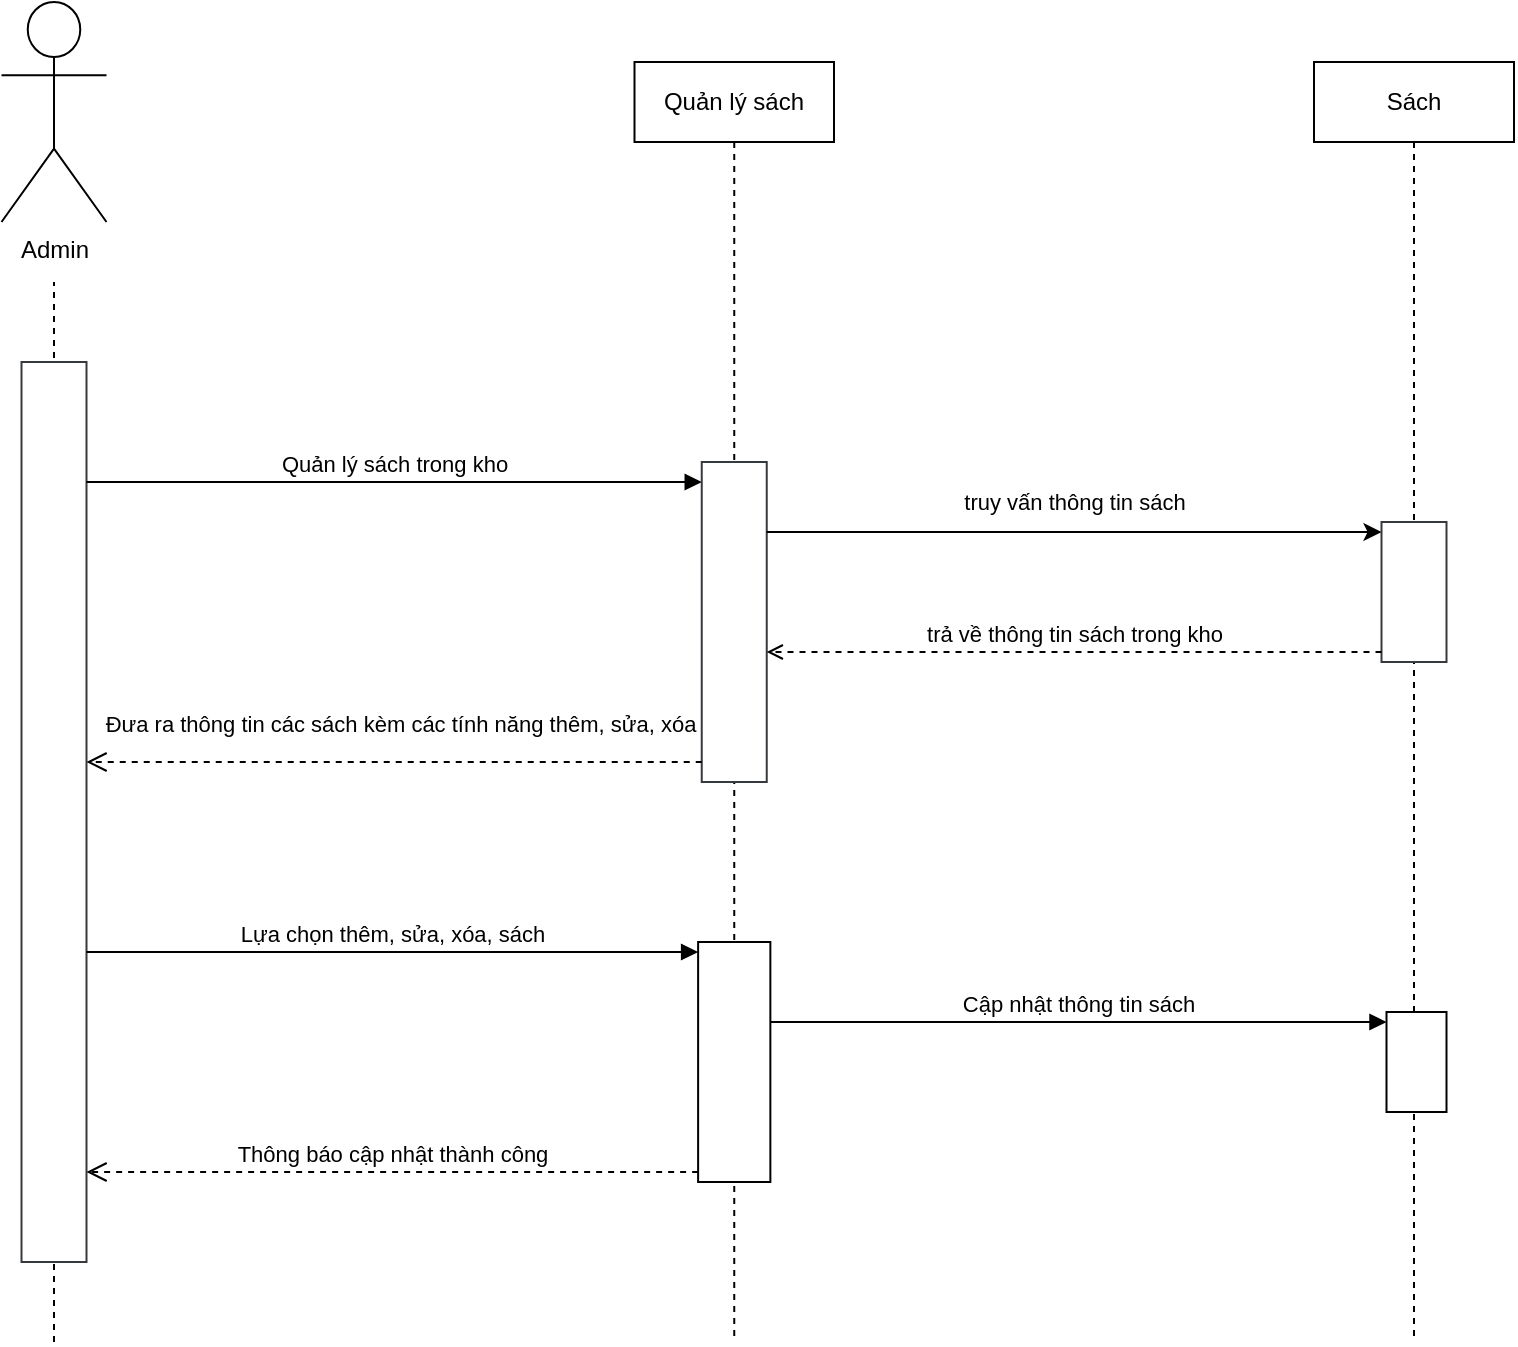 <mxfile version="27.1.1">
  <diagram id="vrcsqLz8IbyuZ6Ae73qI" name="Page-1">
    <mxGraphModel dx="788" dy="775" grid="1" gridSize="10" guides="1" tooltips="1" connect="1" arrows="1" fold="1" page="1" pageScale="1" pageWidth="827" pageHeight="1169" math="0" shadow="0">
      <root>
        <mxCell id="0" />
        <mxCell id="1" parent="0" />
        <mxCell id="J1s5yFuD1bMKwYhoHMef-1" value="" style="endArrow=none;dashed=1;html=1;rounded=0;" edge="1" parent="1">
          <mxGeometry width="50" height="50" relative="1" as="geometry">
            <mxPoint x="220" y="720" as="sourcePoint" />
            <mxPoint x="220" y="190" as="targetPoint" />
          </mxGeometry>
        </mxCell>
        <mxCell id="J1s5yFuD1bMKwYhoHMef-2" value="Quản lý sách" style="shape=umlLifeline;perimeter=lifelinePerimeter;whiteSpace=wrap;html=1;container=1;dropTarget=0;collapsible=0;recursiveResize=0;outlineConnect=0;portConstraint=eastwest;newEdgeStyle={&quot;curved&quot;:0,&quot;rounded&quot;:0};" vertex="1" parent="1">
          <mxGeometry x="510.25" y="80" width="99.75" height="640" as="geometry" />
        </mxCell>
        <mxCell id="J1s5yFuD1bMKwYhoHMef-4" value="" style="html=1;points=[[0,0,0,0,5],[0,1,0,0,-5],[1,0,0,0,5],[1,1,0,0,-5]];perimeter=orthogonalPerimeter;outlineConnect=0;targetShapes=umlLifeline;portConstraint=eastwest;newEdgeStyle={&quot;curved&quot;:0,&quot;rounded&quot;:0};fillColor=#ffffff&#xa;;strokeColor=#36393d;" vertex="1" parent="J1s5yFuD1bMKwYhoHMef-2">
          <mxGeometry x="33.62" y="200" width="32.5" height="160" as="geometry" />
        </mxCell>
        <mxCell id="J1s5yFuD1bMKwYhoHMef-26" value="" style="html=1;points=[[0,0,0,0,5],[0,1,0,0,-5],[1,0,0,0,5],[1,1,0,0,-5]];perimeter=orthogonalPerimeter;outlineConnect=0;targetShapes=umlLifeline;portConstraint=eastwest;newEdgeStyle={&quot;curved&quot;:0,&quot;rounded&quot;:0};" vertex="1" parent="J1s5yFuD1bMKwYhoHMef-2">
          <mxGeometry x="31.81" y="440" width="36.12" height="120" as="geometry" />
        </mxCell>
        <mxCell id="J1s5yFuD1bMKwYhoHMef-3" value="" style="html=1;points=[[0,0,0,0,5],[0,1,0,0,-5],[1,0,0,0,5],[1,1,0,0,-5]];perimeter=orthogonalPerimeter;outlineConnect=0;targetShapes=umlLifeline;portConstraint=eastwest;newEdgeStyle={&quot;curved&quot;:0,&quot;rounded&quot;:0};fillColor=#ffffff;strokeColor=#36393d;" vertex="1" parent="1">
          <mxGeometry x="203.75" y="230" width="32.5" height="450" as="geometry" />
        </mxCell>
        <mxCell id="J1s5yFuD1bMKwYhoHMef-5" value="Đưa ra thông tin các sách kèm các tính năng thêm, sửa, xóa" style="html=1;verticalAlign=bottom;endArrow=open;dashed=1;endSize=8;rounded=0;" edge="1" parent="1">
          <mxGeometry x="-0.023" y="-10" relative="1" as="geometry">
            <mxPoint x="543.87" y="430" as="sourcePoint" />
            <mxPoint x="236.25" y="430" as="targetPoint" />
            <mxPoint as="offset" />
          </mxGeometry>
        </mxCell>
        <mxCell id="J1s5yFuD1bMKwYhoHMef-6" value="Quản lý sách trong kho" style="html=1;verticalAlign=bottom;endArrow=block;curved=0;rounded=0;" edge="1" parent="1">
          <mxGeometry width="80" relative="1" as="geometry">
            <mxPoint x="236.25" y="290" as="sourcePoint" />
            <mxPoint x="543.87" y="290" as="targetPoint" />
            <Array as="points" />
          </mxGeometry>
        </mxCell>
        <mxCell id="J1s5yFuD1bMKwYhoHMef-7" value="Sách" style="shape=umlLifeline;perimeter=lifelinePerimeter;whiteSpace=wrap;html=1;container=1;dropTarget=0;collapsible=0;recursiveResize=0;outlineConnect=0;portConstraint=eastwest;newEdgeStyle={&quot;curved&quot;:0,&quot;rounded&quot;:0};size=40;" vertex="1" parent="1">
          <mxGeometry x="850" y="80" width="100" height="640" as="geometry" />
        </mxCell>
        <mxCell id="J1s5yFuD1bMKwYhoHMef-8" value="" style="html=1;points=[[0,0,0,0,5],[0,1,0,0,-5],[1,0,0,0,5],[1,1,0,0,-5]];perimeter=orthogonalPerimeter;outlineConnect=0;targetShapes=umlLifeline;portConstraint=eastwest;newEdgeStyle={&quot;curved&quot;:0,&quot;rounded&quot;:0};fillColor=#ffffff;strokeColor=#36393d;" vertex="1" parent="J1s5yFuD1bMKwYhoHMef-7">
          <mxGeometry x="33.75" y="230" width="32.5" height="70" as="geometry" />
        </mxCell>
        <mxCell id="J1s5yFuD1bMKwYhoHMef-23" value="" style="html=1;points=[[0,0,0,0,5],[0,1,0,0,-5],[1,0,0,0,5],[1,1,0,0,-5]];perimeter=orthogonalPerimeter;outlineConnect=0;targetShapes=umlLifeline;portConstraint=eastwest;newEdgeStyle={&quot;curved&quot;:0,&quot;rounded&quot;:0};" vertex="1" parent="J1s5yFuD1bMKwYhoHMef-7">
          <mxGeometry x="36.25" y="475" width="30" height="50" as="geometry" />
        </mxCell>
        <mxCell id="J1s5yFuD1bMKwYhoHMef-13" value="Admin" style="shape=umlActor;verticalLabelPosition=bottom;verticalAlign=top;html=1;outlineConnect=0;" vertex="1" parent="1">
          <mxGeometry x="193.75" y="50" width="52.5" height="110" as="geometry" />
        </mxCell>
        <mxCell id="J1s5yFuD1bMKwYhoHMef-15" value="truy vấn thông tin sách" style="edgeStyle=orthogonalEdgeStyle;rounded=0;orthogonalLoop=1;jettySize=auto;html=1;curved=0;entryX=0;entryY=0;entryDx=0;entryDy=5;entryPerimeter=0;" edge="1" parent="1" source="J1s5yFuD1bMKwYhoHMef-4" target="J1s5yFuD1bMKwYhoHMef-8">
          <mxGeometry x="-0.0" y="15" relative="1" as="geometry">
            <Array as="points">
              <mxPoint x="650" y="315" />
              <mxPoint x="650" y="315" />
            </Array>
            <mxPoint as="offset" />
          </mxGeometry>
        </mxCell>
        <mxCell id="J1s5yFuD1bMKwYhoHMef-17" value="trả về thông tin sách trong kho" style="html=1;verticalAlign=bottom;labelBackgroundColor=none;endArrow=open;endFill=0;dashed=1;rounded=0;exitX=0;exitY=1;exitDx=0;exitDy=-5;exitPerimeter=0;" edge="1" parent="1" source="J1s5yFuD1bMKwYhoHMef-8" target="J1s5yFuD1bMKwYhoHMef-4">
          <mxGeometry width="160" relative="1" as="geometry">
            <mxPoint x="780" y="480" as="sourcePoint" />
            <mxPoint x="620" y="330" as="targetPoint" />
          </mxGeometry>
        </mxCell>
        <mxCell id="J1s5yFuD1bMKwYhoHMef-27" value="Lựa chọn thêm, sửa, xóa, sách" style="html=1;verticalAlign=bottom;endArrow=block;curved=0;rounded=0;entryX=0;entryY=0;entryDx=0;entryDy=5;" edge="1" target="J1s5yFuD1bMKwYhoHMef-26" parent="1" source="J1s5yFuD1bMKwYhoHMef-3">
          <mxGeometry relative="1" as="geometry">
            <mxPoint x="471.12" y="545" as="sourcePoint" />
          </mxGeometry>
        </mxCell>
        <mxCell id="J1s5yFuD1bMKwYhoHMef-28" value="Thông báo cập nhật thành công" style="html=1;verticalAlign=bottom;endArrow=open;dashed=1;endSize=8;rounded=0;exitX=0;exitY=1;exitDx=0;exitDy=-5;" edge="1" source="J1s5yFuD1bMKwYhoHMef-26" parent="1" target="J1s5yFuD1bMKwYhoHMef-3">
          <mxGeometry relative="1" as="geometry">
            <mxPoint x="250" y="600" as="targetPoint" />
          </mxGeometry>
        </mxCell>
        <mxCell id="J1s5yFuD1bMKwYhoHMef-24" value="Cập nhật thông tin sách" style="html=1;verticalAlign=bottom;endArrow=block;curved=0;rounded=0;entryX=0;entryY=0;entryDx=0;entryDy=5;" edge="1" target="J1s5yFuD1bMKwYhoHMef-23" parent="1" source="J1s5yFuD1bMKwYhoHMef-26">
          <mxGeometry relative="1" as="geometry">
            <mxPoint x="825" y="575" as="sourcePoint" />
          </mxGeometry>
        </mxCell>
      </root>
    </mxGraphModel>
  </diagram>
</mxfile>
